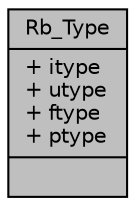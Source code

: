 digraph "Rb_Type"
{
 // LATEX_PDF_SIZE
  edge [fontname="Helvetica",fontsize="10",labelfontname="Helvetica",labelfontsize="10"];
  node [fontname="Helvetica",fontsize="10",shape=record];
  Node1 [label="{Rb_Type\n|+ itype\l+ utype\l+ ftype\l+ ptype\l|}",height=0.2,width=0.4,color="black", fillcolor="grey75", style="filled", fontcolor="black",tooltip=" "];
}
